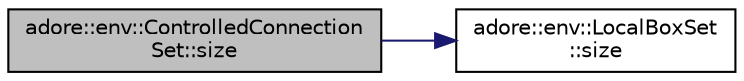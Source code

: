 digraph "adore::env::ControlledConnectionSet::size"
{
 // LATEX_PDF_SIZE
  edge [fontname="Helvetica",fontsize="10",labelfontname="Helvetica",labelfontsize="10"];
  node [fontname="Helvetica",fontsize="10",shape=record];
  rankdir="LR";
  Node1 [label="adore::env::ControlledConnection\lSet::size",height=0.2,width=0.4,color="black", fillcolor="grey75", style="filled", fontcolor="black",tooltip=" "];
  Node1 -> Node2 [color="midnightblue",fontsize="10",style="solid",fontname="Helvetica"];
  Node2 [label="adore::env::LocalBoxSet\l::size",height=0.2,width=0.4,color="black", fillcolor="white", style="filled",URL="$classadore_1_1env_1_1LocalBoxSet.html#a7e5bc6e9b7ecb649cdb2ea8c0473e80d",tooltip=" "];
}
